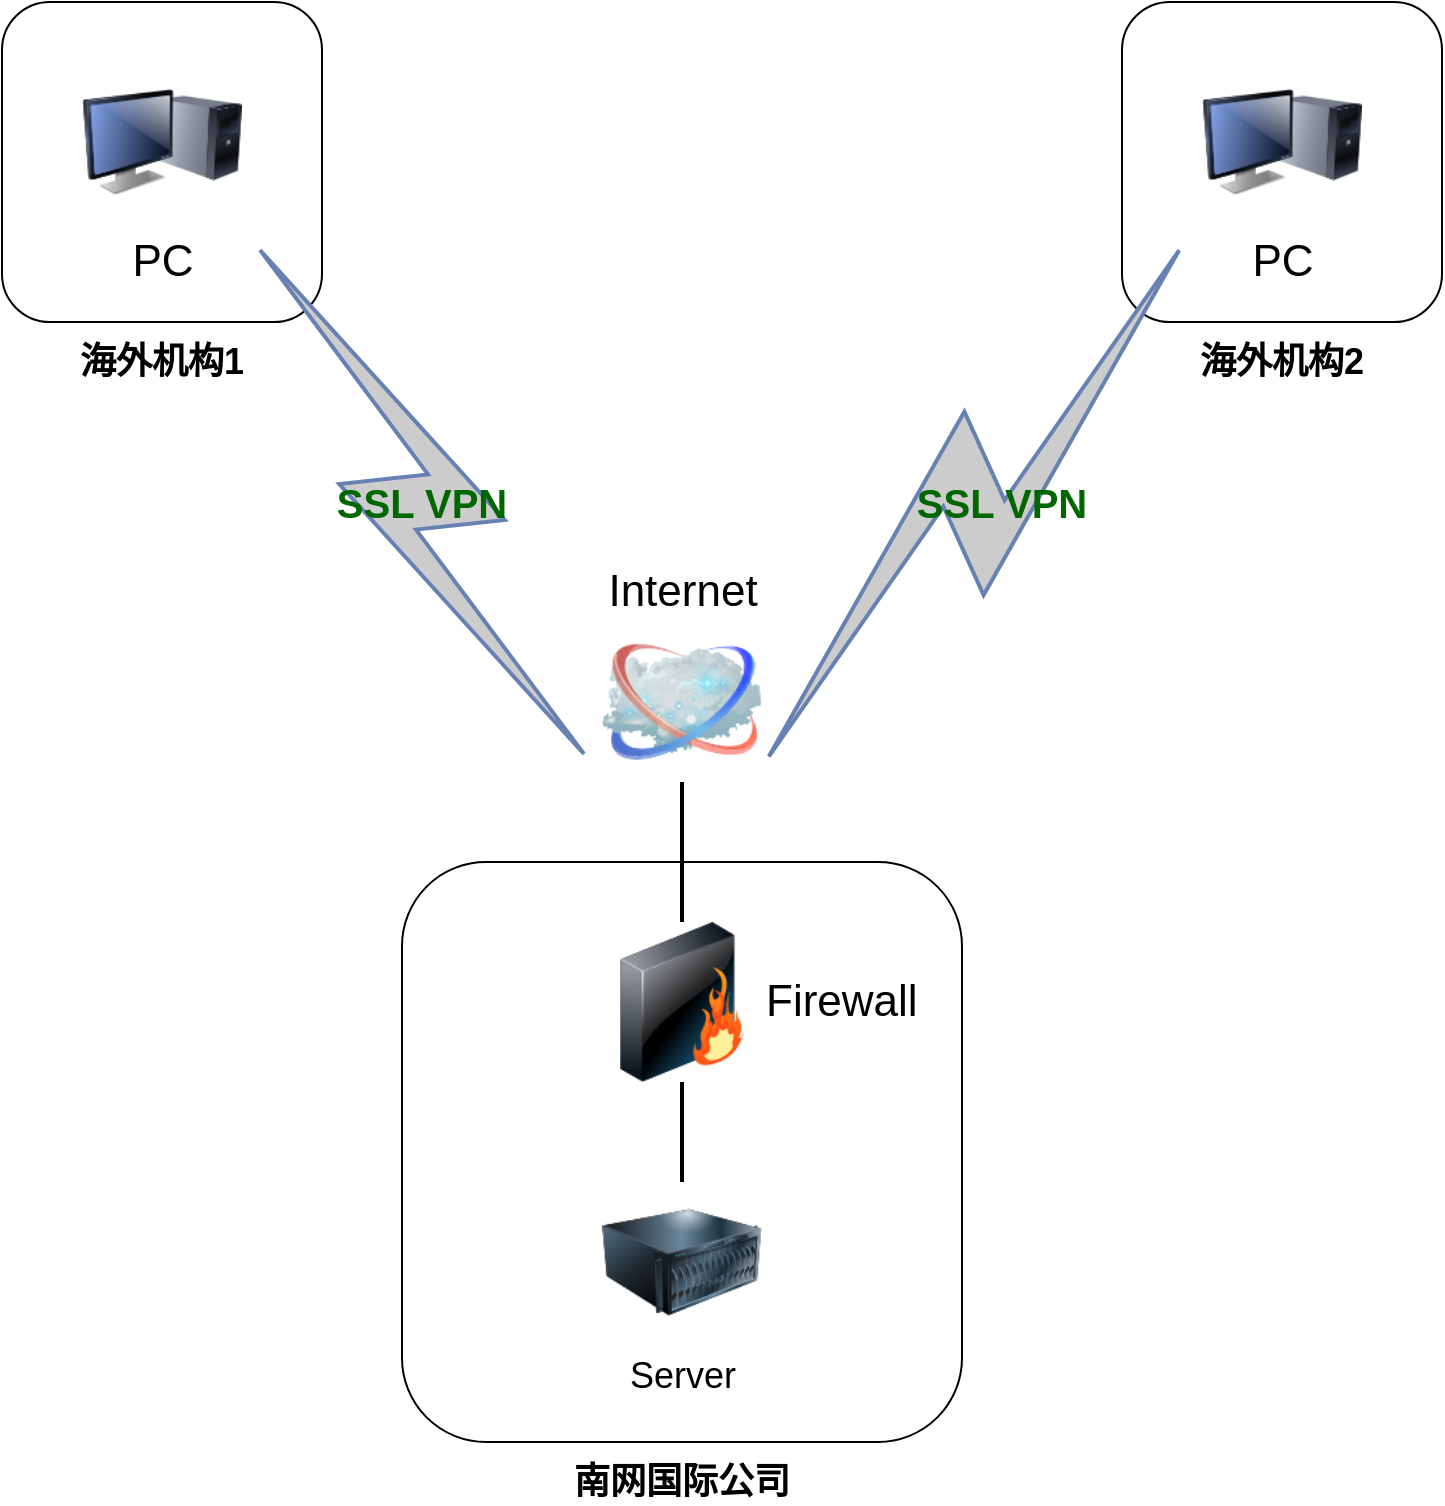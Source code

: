 <mxfile version="14.4.3" type="github">
  <diagram name="Page-1" id="55a83fd1-7818-8e21-69c5-c3457e3827bb">
    <mxGraphModel dx="1502" dy="1015" grid="1" gridSize="10" guides="1" tooltips="1" connect="1" arrows="1" fold="1" page="1" pageScale="1" pageWidth="1100" pageHeight="850" background="none" math="0" shadow="0">
      <root>
        <mxCell id="0" />
        <mxCell id="1" parent="0" />
        <mxCell id="UoDFM5P8bcZsSC12evqb-13" value="" style="rounded=1;whiteSpace=wrap;html=1;" vertex="1" parent="1">
          <mxGeometry x="180" y="100" width="160" height="160" as="geometry" />
        </mxCell>
        <mxCell id="UoDFM5P8bcZsSC12evqb-8" value="" style="rounded=1;whiteSpace=wrap;html=1;" vertex="1" parent="1">
          <mxGeometry x="380" y="530" width="280" height="290" as="geometry" />
        </mxCell>
        <mxCell id="UoDFM5P8bcZsSC12evqb-9" value="" style="rounded=1;whiteSpace=wrap;html=1;" vertex="1" parent="1">
          <mxGeometry x="740" y="100" width="160" height="160" as="geometry" />
        </mxCell>
        <mxCell id="69ecfefc5c41e42c-18" style="edgeStyle=none;rounded=0;html=1;labelBackgroundColor=none;endArrow=none;strokeWidth=2;fontFamily=Verdana;fontSize=22" parent="1" source="UoDFM5P8bcZsSC12evqb-1" target="69ecfefc5c41e42c-3" edge="1">
          <mxGeometry relative="1" as="geometry">
            <mxPoint x="520" y="735" as="sourcePoint" />
          </mxGeometry>
        </mxCell>
        <mxCell id="69ecfefc5c41e42c-2" value="Internet" style="image;html=1;labelBackgroundColor=#ffffff;image=img/lib/clip_art/networking/Cloud_128x128.png;rounded=1;shadow=0;comic=0;strokeWidth=2;fontSize=22;labelPosition=center;verticalLabelPosition=top;align=center;verticalAlign=bottom;" parent="1" vertex="1">
          <mxGeometry x="480" y="410" width="80" height="80" as="geometry" />
        </mxCell>
        <mxCell id="69ecfefc5c41e42c-19" style="edgeStyle=none;rounded=0;html=1;labelBackgroundColor=none;endArrow=none;strokeWidth=2;fontFamily=Verdana;fontSize=22" parent="1" source="UoDFM5P8bcZsSC12evqb-8" target="69ecfefc5c41e42c-2" edge="1">
          <mxGeometry relative="1" as="geometry" />
        </mxCell>
        <mxCell id="69ecfefc5c41e42c-3" value="Firewall" style="image;html=1;labelBackgroundColor=#ffffff;image=img/lib/clip_art/networking/Firewall_128x128.png;rounded=1;shadow=0;comic=0;strokeWidth=2;fontSize=22;labelPosition=right;verticalLabelPosition=middle;align=left;verticalAlign=middle;" parent="1" vertex="1">
          <mxGeometry x="480" y="560" width="80" height="80" as="geometry" />
        </mxCell>
        <mxCell id="69ecfefc5c41e42c-5" value="PC" style="image;html=1;labelBackgroundColor=#ffffff;image=img/lib/clip_art/computers/Monitor_Tower_128x128.png;rounded=1;shadow=0;comic=0;strokeWidth=2;fontSize=22" parent="1" vertex="1">
          <mxGeometry x="780" y="130" width="80" height="80" as="geometry" />
        </mxCell>
        <mxCell id="69ecfefc5c41e42c-12" value="" style="html=1;fillColor=#CCCCCC;strokeColor=#6881B3;gradientColor=none;gradientDirection=north;strokeWidth=2;shape=mxgraph.networks.comm_link_edge;html=1;labelBackgroundColor=none;endArrow=none;fontFamily=Verdana;fontSize=22;fontColor=#000000;fontStyle=1;exitX=0;exitY=1;exitDx=0;exitDy=0;entryX=0.9;entryY=1.017;entryDx=0;entryDy=0;entryPerimeter=0;" parent="1" source="69ecfefc5c41e42c-5" target="69ecfefc5c41e42c-2" edge="1">
          <mxGeometry width="100" height="100" relative="1" as="geometry">
            <mxPoint x="330" y="751.957" as="sourcePoint" />
            <mxPoint x="540" y="520" as="targetPoint" />
          </mxGeometry>
        </mxCell>
        <mxCell id="UoDFM5P8bcZsSC12evqb-1" value="&lt;font style=&quot;font-size: 18px&quot;&gt;Server&lt;/font&gt;" style="image;html=1;image=img/lib/clip_art/computers/Server_128x128.png" vertex="1" parent="1">
          <mxGeometry x="480" y="690" width="80" height="80" as="geometry" />
        </mxCell>
        <mxCell id="UoDFM5P8bcZsSC12evqb-2" value="PC" style="image;html=1;labelBackgroundColor=#ffffff;image=img/lib/clip_art/computers/Monitor_Tower_128x128.png;rounded=1;shadow=0;comic=0;strokeWidth=2;fontSize=22" vertex="1" parent="1">
          <mxGeometry x="220" y="130" width="80" height="80" as="geometry" />
        </mxCell>
        <mxCell id="UoDFM5P8bcZsSC12evqb-3" value="" style="html=1;fillColor=#CCCCCC;strokeColor=#6881B3;gradientColor=none;gradientDirection=north;strokeWidth=2;shape=mxgraph.networks.comm_link_edge;html=1;labelBackgroundColor=none;endArrow=none;fontFamily=Verdana;fontSize=22;fontColor=#000000;fontStyle=1;entryX=0;entryY=1;entryDx=0;entryDy=0;exitX=1;exitY=1;exitDx=0;exitDy=0;" edge="1" parent="1" source="UoDFM5P8bcZsSC12evqb-2" target="69ecfefc5c41e42c-2">
          <mxGeometry width="100" height="100" relative="1" as="geometry">
            <mxPoint x="792.857" y="220" as="sourcePoint" />
            <mxPoint x="570" y="460" as="targetPoint" />
          </mxGeometry>
        </mxCell>
        <mxCell id="UoDFM5P8bcZsSC12evqb-10" value="&lt;b&gt;&lt;font style=&quot;font-size: 18px&quot;&gt;海外机构1&lt;/font&gt;&lt;/b&gt;" style="text;html=1;strokeColor=none;fillColor=none;align=center;verticalAlign=middle;whiteSpace=wrap;rounded=0;" vertex="1" parent="1">
          <mxGeometry x="200" y="270" width="120" height="20" as="geometry" />
        </mxCell>
        <mxCell id="UoDFM5P8bcZsSC12evqb-11" value="&lt;b&gt;&lt;font style=&quot;font-size: 18px&quot;&gt;海外机构2&lt;/font&gt;&lt;/b&gt;" style="text;html=1;strokeColor=none;fillColor=none;align=center;verticalAlign=middle;whiteSpace=wrap;rounded=0;" vertex="1" parent="1">
          <mxGeometry x="760" y="270" width="120" height="20" as="geometry" />
        </mxCell>
        <mxCell id="UoDFM5P8bcZsSC12evqb-12" style="edgeStyle=none;rounded=0;html=1;labelBackgroundColor=none;endArrow=none;strokeWidth=2;fontFamily=Verdana;fontSize=22" edge="1" parent="1" source="69ecfefc5c41e42c-3" target="UoDFM5P8bcZsSC12evqb-8">
          <mxGeometry relative="1" as="geometry">
            <mxPoint x="520" y="560" as="sourcePoint" />
            <mxPoint x="520" y="490" as="targetPoint" />
          </mxGeometry>
        </mxCell>
        <mxCell id="UoDFM5P8bcZsSC12evqb-18" value="&lt;font color=&quot;#006600&quot; size=&quot;1&quot;&gt;&lt;b style=&quot;font-size: 20px&quot;&gt;SSL VPN&lt;/b&gt;&lt;/font&gt;" style="text;html=1;strokeColor=none;fillColor=none;align=center;verticalAlign=middle;whiteSpace=wrap;rounded=0;" vertex="1" parent="1">
          <mxGeometry x="620" y="340" width="120" height="20" as="geometry" />
        </mxCell>
        <mxCell id="UoDFM5P8bcZsSC12evqb-19" value="&lt;span style=&quot;font-size: 18px&quot;&gt;&lt;b&gt;南网国际公司&lt;/b&gt;&lt;/span&gt;" style="text;html=1;strokeColor=none;fillColor=none;align=center;verticalAlign=middle;whiteSpace=wrap;rounded=0;" vertex="1" parent="1">
          <mxGeometry x="460" y="830" width="120" height="20" as="geometry" />
        </mxCell>
        <mxCell id="UoDFM5P8bcZsSC12evqb-24" value="&lt;font color=&quot;#006600&quot; size=&quot;1&quot;&gt;&lt;b style=&quot;font-size: 20px&quot;&gt;SSL VPN&lt;/b&gt;&lt;/font&gt;" style="text;html=1;strokeColor=none;fillColor=none;align=center;verticalAlign=middle;whiteSpace=wrap;rounded=0;" vertex="1" parent="1">
          <mxGeometry x="330" y="340" width="120" height="20" as="geometry" />
        </mxCell>
      </root>
    </mxGraphModel>
  </diagram>
</mxfile>
